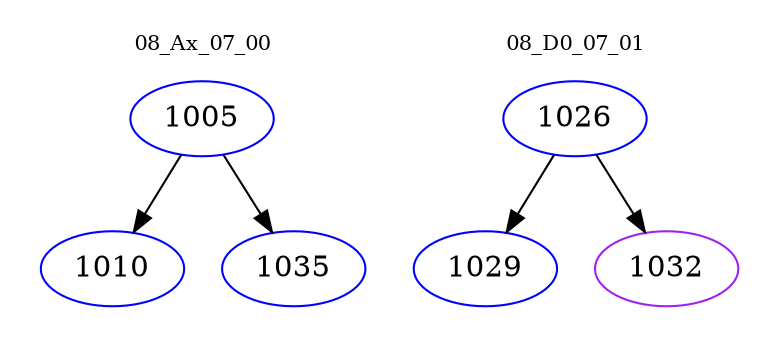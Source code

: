 digraph{
subgraph cluster_0 {
color = white
label = "08_Ax_07_00";
fontsize=10;
T0_1005 [label="1005", color="blue"]
T0_1005 -> T0_1010 [color="black"]
T0_1010 [label="1010", color="blue"]
T0_1005 -> T0_1035 [color="black"]
T0_1035 [label="1035", color="blue"]
}
subgraph cluster_1 {
color = white
label = "08_D0_07_01";
fontsize=10;
T1_1026 [label="1026", color="blue"]
T1_1026 -> T1_1029 [color="black"]
T1_1029 [label="1029", color="blue"]
T1_1026 -> T1_1032 [color="black"]
T1_1032 [label="1032", color="purple"]
}
}
